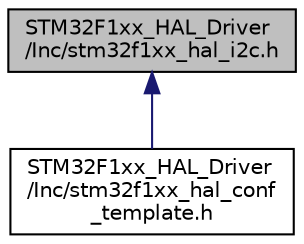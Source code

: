 digraph "STM32F1xx_HAL_Driver/Inc/stm32f1xx_hal_i2c.h"
{
 // LATEX_PDF_SIZE
  edge [fontname="Helvetica",fontsize="10",labelfontname="Helvetica",labelfontsize="10"];
  node [fontname="Helvetica",fontsize="10",shape=record];
  Node1 [label="STM32F1xx_HAL_Driver\l/Inc/stm32f1xx_hal_i2c.h",height=0.2,width=0.4,color="black", fillcolor="grey75", style="filled", fontcolor="black",tooltip="Header file of I2C HAL module."];
  Node1 -> Node2 [dir="back",color="midnightblue",fontsize="10",style="solid"];
  Node2 [label="STM32F1xx_HAL_Driver\l/Inc/stm32f1xx_hal_conf\l_template.h",height=0.2,width=0.4,color="black", fillcolor="white", style="filled",URL="$stm32f1xx__hal__conf__template_8h_source.html",tooltip=" "];
}
